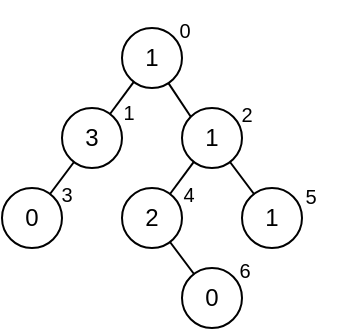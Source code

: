 <mxfile version="25.0.1" pages="2">
  <diagram name="Page-1" id="T8_Pfgg00Lvm1iwahL-D">
    <mxGraphModel dx="775" dy="411" grid="1" gridSize="10" guides="1" tooltips="1" connect="1" arrows="1" fold="1" page="1" pageScale="1" pageWidth="850" pageHeight="1100" background="none" math="0" shadow="0">
      <root>
        <mxCell id="0" />
        <mxCell id="1" parent="0" />
        <mxCell id="tSI1OExWCYNJTG6CYfal-12" style="rounded=0;orthogonalLoop=1;jettySize=auto;html=1;endArrow=none;endFill=0;" edge="1" parent="1" source="qssM28EAout3t3XQj-o4-28" target="tSI1OExWCYNJTG6CYfal-1">
          <mxGeometry relative="1" as="geometry" />
        </mxCell>
        <mxCell id="tSI1OExWCYNJTG6CYfal-13" style="rounded=0;orthogonalLoop=1;jettySize=auto;html=1;entryX=0;entryY=0;entryDx=0;entryDy=0;endArrow=none;endFill=0;" edge="1" parent="1" source="qssM28EAout3t3XQj-o4-28" target="tSI1OExWCYNJTG6CYfal-2">
          <mxGeometry relative="1" as="geometry" />
        </mxCell>
        <mxCell id="qssM28EAout3t3XQj-o4-28" value="1" style="ellipse;whiteSpace=wrap;html=1;aspect=fixed;labelBackgroundColor=none;rounded=0;" parent="1" vertex="1">
          <mxGeometry x="330" y="240" width="30" height="30" as="geometry" />
        </mxCell>
        <mxCell id="tSI1OExWCYNJTG6CYfal-14" style="rounded=0;orthogonalLoop=1;jettySize=auto;html=1;endArrow=none;endFill=0;" edge="1" parent="1" source="tSI1OExWCYNJTG6CYfal-1" target="tSI1OExWCYNJTG6CYfal-3">
          <mxGeometry relative="1" as="geometry" />
        </mxCell>
        <mxCell id="tSI1OExWCYNJTG6CYfal-1" value="3" style="ellipse;whiteSpace=wrap;html=1;aspect=fixed;labelBackgroundColor=none;rounded=0;" vertex="1" parent="1">
          <mxGeometry x="300" y="280" width="30" height="30" as="geometry" />
        </mxCell>
        <mxCell id="tSI1OExWCYNJTG6CYfal-16" style="rounded=0;orthogonalLoop=1;jettySize=auto;html=1;endArrow=none;endFill=0;" edge="1" parent="1" source="tSI1OExWCYNJTG6CYfal-2" target="tSI1OExWCYNJTG6CYfal-5">
          <mxGeometry relative="1" as="geometry" />
        </mxCell>
        <mxCell id="tSI1OExWCYNJTG6CYfal-17" style="rounded=0;orthogonalLoop=1;jettySize=auto;html=1;endArrow=none;endFill=0;" edge="1" parent="1" source="tSI1OExWCYNJTG6CYfal-2" target="tSI1OExWCYNJTG6CYfal-4">
          <mxGeometry relative="1" as="geometry" />
        </mxCell>
        <mxCell id="tSI1OExWCYNJTG6CYfal-2" value="1" style="ellipse;whiteSpace=wrap;html=1;aspect=fixed;labelBackgroundColor=none;rounded=0;" vertex="1" parent="1">
          <mxGeometry x="360" y="280" width="30" height="30" as="geometry" />
        </mxCell>
        <mxCell id="tSI1OExWCYNJTG6CYfal-3" value="0" style="ellipse;whiteSpace=wrap;html=1;aspect=fixed;labelBackgroundColor=none;rounded=0;" vertex="1" parent="1">
          <mxGeometry x="270" y="320" width="30" height="30" as="geometry" />
        </mxCell>
        <mxCell id="tSI1OExWCYNJTG6CYfal-18" style="rounded=0;orthogonalLoop=1;jettySize=auto;html=1;endArrow=none;endFill=0;" edge="1" parent="1" source="tSI1OExWCYNJTG6CYfal-4" target="tSI1OExWCYNJTG6CYfal-7">
          <mxGeometry relative="1" as="geometry" />
        </mxCell>
        <mxCell id="tSI1OExWCYNJTG6CYfal-4" value="2" style="ellipse;whiteSpace=wrap;html=1;aspect=fixed;labelBackgroundColor=none;rounded=0;" vertex="1" parent="1">
          <mxGeometry x="330" y="320" width="30" height="30" as="geometry" />
        </mxCell>
        <mxCell id="tSI1OExWCYNJTG6CYfal-5" value="1" style="ellipse;whiteSpace=wrap;html=1;aspect=fixed;labelBackgroundColor=none;rounded=0;" vertex="1" parent="1">
          <mxGeometry x="390" y="320" width="30" height="30" as="geometry" />
        </mxCell>
        <mxCell id="tSI1OExWCYNJTG6CYfal-7" value="0" style="ellipse;whiteSpace=wrap;html=1;aspect=fixed;labelBackgroundColor=none;rounded=0;" vertex="1" parent="1">
          <mxGeometry x="360" y="360" width="30" height="30" as="geometry" />
        </mxCell>
        <mxCell id="tSI1OExWCYNJTG6CYfal-36" value="0" style="text;html=1;align=center;verticalAlign=middle;resizable=0;points=[];autosize=1;strokeColor=none;fillColor=none;fontSize=10;" vertex="1" parent="1">
          <mxGeometry x="346" y="226" width="30" height="30" as="geometry" />
        </mxCell>
        <mxCell id="tSI1OExWCYNJTG6CYfal-37" value="1" style="text;html=1;align=center;verticalAlign=middle;resizable=0;points=[];autosize=1;strokeColor=none;fillColor=none;fontSize=10;" vertex="1" parent="1">
          <mxGeometry x="318" y="267" width="30" height="30" as="geometry" />
        </mxCell>
        <mxCell id="tSI1OExWCYNJTG6CYfal-39" value="2" style="text;html=1;align=center;verticalAlign=middle;resizable=0;points=[];autosize=1;strokeColor=none;fillColor=none;fontSize=10;" vertex="1" parent="1">
          <mxGeometry x="377" y="268" width="30" height="30" as="geometry" />
        </mxCell>
        <mxCell id="tSI1OExWCYNJTG6CYfal-40" value="3" style="text;html=1;align=center;verticalAlign=middle;resizable=0;points=[];autosize=1;strokeColor=none;fillColor=none;fontSize=10;" vertex="1" parent="1">
          <mxGeometry x="287" y="308" width="30" height="30" as="geometry" />
        </mxCell>
        <mxCell id="tSI1OExWCYNJTG6CYfal-41" value="4" style="text;html=1;align=center;verticalAlign=middle;resizable=0;points=[];autosize=1;strokeColor=none;fillColor=none;fontSize=10;" vertex="1" parent="1">
          <mxGeometry x="348" y="308" width="30" height="30" as="geometry" />
        </mxCell>
        <mxCell id="tSI1OExWCYNJTG6CYfal-42" value="5" style="text;html=1;align=center;verticalAlign=middle;resizable=0;points=[];autosize=1;strokeColor=none;fillColor=none;fontSize=10;" vertex="1" parent="1">
          <mxGeometry x="409" y="309" width="30" height="30" as="geometry" />
        </mxCell>
        <mxCell id="tSI1OExWCYNJTG6CYfal-43" value="6" style="text;html=1;align=center;verticalAlign=middle;resizable=0;points=[];autosize=1;strokeColor=none;fillColor=none;fontSize=10;rounded=0;shadow=0;" vertex="1" parent="1">
          <mxGeometry x="376" y="346" width="30" height="30" as="geometry" />
        </mxCell>
      </root>
    </mxGraphModel>
  </diagram>
  <diagram id="nbVSw8PWc0BE0vwL3od8" name="Page-2">
    <mxGraphModel dx="1434" dy="761" grid="1" gridSize="10" guides="1" tooltips="1" connect="1" arrows="1" fold="1" page="1" pageScale="1" pageWidth="850" pageHeight="1100" math="0" shadow="0">
      <root>
        <mxCell id="0" />
        <mxCell id="1" parent="0" />
        <mxCell id="38KEakOC2xByXQMo1wlP-1" style="edgeStyle=orthogonalEdgeStyle;rounded=0;orthogonalLoop=1;jettySize=auto;html=1;exitX=0.5;exitY=1;exitDx=0;exitDy=0;entryX=0.5;entryY=0;entryDx=0;entryDy=0;endArrow=none;endFill=0;labelBackgroundColor=none;fontColor=default;" edge="1" parent="1" source="38KEakOC2xByXQMo1wlP-3" target="38KEakOC2xByXQMo1wlP-8">
          <mxGeometry relative="1" as="geometry" />
        </mxCell>
        <mxCell id="38KEakOC2xByXQMo1wlP-2" style="edgeStyle=orthogonalEdgeStyle;rounded=0;orthogonalLoop=1;jettySize=auto;html=1;exitX=1;exitY=0.5;exitDx=0;exitDy=0;entryX=0;entryY=0.5;entryDx=0;entryDy=0;endArrow=none;endFill=0;labelBackgroundColor=none;fontColor=default;" edge="1" parent="1" source="38KEakOC2xByXQMo1wlP-3" target="38KEakOC2xByXQMo1wlP-6">
          <mxGeometry relative="1" as="geometry" />
        </mxCell>
        <mxCell id="38KEakOC2xByXQMo1wlP-3" value="" style="ellipse;whiteSpace=wrap;html=1;aspect=fixed;labelBackgroundColor=none;rounded=0;" vertex="1" parent="1">
          <mxGeometry x="90" y="200" width="30" height="30" as="geometry" />
        </mxCell>
        <mxCell id="38KEakOC2xByXQMo1wlP-4" style="edgeStyle=orthogonalEdgeStyle;rounded=0;orthogonalLoop=1;jettySize=auto;html=1;exitX=0.5;exitY=1;exitDx=0;exitDy=0;entryX=0.5;entryY=0;entryDx=0;entryDy=0;endArrow=none;endFill=0;labelBackgroundColor=none;fontColor=default;startArrow=none;startFill=0;" edge="1" parent="1" source="38KEakOC2xByXQMo1wlP-6" target="38KEakOC2xByXQMo1wlP-10">
          <mxGeometry relative="1" as="geometry" />
        </mxCell>
        <mxCell id="38KEakOC2xByXQMo1wlP-5" style="edgeStyle=orthogonalEdgeStyle;rounded=0;orthogonalLoop=1;jettySize=auto;html=1;exitX=1;exitY=0.5;exitDx=0;exitDy=0;entryX=0;entryY=0.5;entryDx=0;entryDy=0;labelBackgroundColor=none;fontColor=default;endArrow=none;endFill=0;" edge="1" parent="1" source="38KEakOC2xByXQMo1wlP-6" target="38KEakOC2xByXQMo1wlP-13">
          <mxGeometry relative="1" as="geometry" />
        </mxCell>
        <mxCell id="38KEakOC2xByXQMo1wlP-6" value="" style="ellipse;whiteSpace=wrap;html=1;aspect=fixed;labelBackgroundColor=none;rounded=0;" vertex="1" parent="1">
          <mxGeometry x="130" y="200" width="30" height="30" as="geometry" />
        </mxCell>
        <mxCell id="38KEakOC2xByXQMo1wlP-7" style="edgeStyle=orthogonalEdgeStyle;rounded=0;orthogonalLoop=1;jettySize=auto;html=1;exitX=1;exitY=0.5;exitDx=0;exitDy=0;entryX=0;entryY=0.5;entryDx=0;entryDy=0;endArrow=none;endFill=0;labelBackgroundColor=none;fontColor=default;" edge="1" parent="1" source="38KEakOC2xByXQMo1wlP-8" target="38KEakOC2xByXQMo1wlP-10">
          <mxGeometry relative="1" as="geometry" />
        </mxCell>
        <mxCell id="38KEakOC2xByXQMo1wlP-8" value="" style="ellipse;whiteSpace=wrap;html=1;aspect=fixed;labelBackgroundColor=none;rounded=0;" vertex="1" parent="1">
          <mxGeometry x="90" y="240" width="30" height="30" as="geometry" />
        </mxCell>
        <mxCell id="38KEakOC2xByXQMo1wlP-9" style="edgeStyle=orthogonalEdgeStyle;rounded=0;orthogonalLoop=1;jettySize=auto;html=1;exitX=1;exitY=0.5;exitDx=0;exitDy=0;entryX=0;entryY=0.5;entryDx=0;entryDy=0;labelBackgroundColor=none;fontColor=default;endArrow=none;endFill=0;" edge="1" parent="1" source="38KEakOC2xByXQMo1wlP-10" target="38KEakOC2xByXQMo1wlP-19">
          <mxGeometry relative="1" as="geometry" />
        </mxCell>
        <mxCell id="38KEakOC2xByXQMo1wlP-10" value="" style="ellipse;whiteSpace=wrap;html=1;aspect=fixed;labelBackgroundColor=none;rounded=0;" vertex="1" parent="1">
          <mxGeometry x="130" y="240" width="30" height="30" as="geometry" />
        </mxCell>
        <mxCell id="38KEakOC2xByXQMo1wlP-11" style="edgeStyle=orthogonalEdgeStyle;rounded=0;orthogonalLoop=1;jettySize=auto;html=1;exitX=1;exitY=0.5;exitDx=0;exitDy=0;entryX=0;entryY=0.5;entryDx=0;entryDy=0;labelBackgroundColor=none;fontColor=default;endArrow=none;endFill=0;" edge="1" parent="1" source="38KEakOC2xByXQMo1wlP-13" target="38KEakOC2xByXQMo1wlP-16">
          <mxGeometry relative="1" as="geometry" />
        </mxCell>
        <mxCell id="38KEakOC2xByXQMo1wlP-12" style="edgeStyle=orthogonalEdgeStyle;rounded=0;orthogonalLoop=1;jettySize=auto;html=1;exitX=0.5;exitY=1;exitDx=0;exitDy=0;entryX=0.5;entryY=0;entryDx=0;entryDy=0;labelBackgroundColor=none;fontColor=default;startArrow=none;startFill=0;endArrow=none;endFill=0;" edge="1" parent="1" source="38KEakOC2xByXQMo1wlP-13" target="38KEakOC2xByXQMo1wlP-19">
          <mxGeometry relative="1" as="geometry" />
        </mxCell>
        <mxCell id="38KEakOC2xByXQMo1wlP-13" value="" style="ellipse;whiteSpace=wrap;html=1;aspect=fixed;labelBackgroundColor=none;rounded=0;" vertex="1" parent="1">
          <mxGeometry x="170" y="200" width="30" height="30" as="geometry" />
        </mxCell>
        <mxCell id="38KEakOC2xByXQMo1wlP-14" style="edgeStyle=orthogonalEdgeStyle;rounded=0;orthogonalLoop=1;jettySize=auto;html=1;exitX=1;exitY=0.5;exitDx=0;exitDy=0;entryX=0;entryY=0.5;entryDx=0;entryDy=0;labelBackgroundColor=none;fontColor=default;endArrow=none;endFill=0;" edge="1" parent="1" source="38KEakOC2xByXQMo1wlP-16" target="38KEakOC2xByXQMo1wlP-49">
          <mxGeometry relative="1" as="geometry" />
        </mxCell>
        <mxCell id="38KEakOC2xByXQMo1wlP-15" style="edgeStyle=orthogonalEdgeStyle;rounded=0;orthogonalLoop=1;jettySize=auto;html=1;exitX=0.5;exitY=1;exitDx=0;exitDy=0;entryX=0.5;entryY=0;entryDx=0;entryDy=0;labelBackgroundColor=none;fontColor=default;startArrow=none;startFill=0;endArrow=none;endFill=0;" edge="1" parent="1" source="38KEakOC2xByXQMo1wlP-16" target="38KEakOC2xByXQMo1wlP-21">
          <mxGeometry relative="1" as="geometry" />
        </mxCell>
        <mxCell id="38KEakOC2xByXQMo1wlP-16" value="" style="ellipse;whiteSpace=wrap;html=1;aspect=fixed;labelBackgroundColor=none;rounded=0;" vertex="1" parent="1">
          <mxGeometry x="210" y="200" width="30" height="30" as="geometry" />
        </mxCell>
        <mxCell id="38KEakOC2xByXQMo1wlP-17" style="edgeStyle=orthogonalEdgeStyle;rounded=0;orthogonalLoop=1;jettySize=auto;html=1;exitX=1;exitY=0.5;exitDx=0;exitDy=0;entryX=0;entryY=0.5;entryDx=0;entryDy=0;labelBackgroundColor=none;fontColor=default;endArrow=none;endFill=0;" edge="1" parent="1" source="38KEakOC2xByXQMo1wlP-19" target="38KEakOC2xByXQMo1wlP-21">
          <mxGeometry relative="1" as="geometry" />
        </mxCell>
        <mxCell id="38KEakOC2xByXQMo1wlP-18" style="edgeStyle=orthogonalEdgeStyle;rounded=0;orthogonalLoop=1;jettySize=auto;html=1;exitX=0.5;exitY=1;exitDx=0;exitDy=0;entryX=0.5;entryY=0;entryDx=0;entryDy=0;labelBackgroundColor=none;fontColor=default;startArrow=none;startFill=0;endArrow=none;endFill=0;" edge="1" parent="1" source="38KEakOC2xByXQMo1wlP-19" target="38KEakOC2xByXQMo1wlP-35">
          <mxGeometry relative="1" as="geometry" />
        </mxCell>
        <mxCell id="38KEakOC2xByXQMo1wlP-19" value="" style="ellipse;whiteSpace=wrap;html=1;aspect=fixed;labelBackgroundColor=none;rounded=0;" vertex="1" parent="1">
          <mxGeometry x="170" y="240" width="30" height="30" as="geometry" />
        </mxCell>
        <mxCell id="38KEakOC2xByXQMo1wlP-20" style="edgeStyle=orthogonalEdgeStyle;rounded=0;orthogonalLoop=1;jettySize=auto;html=1;exitX=1;exitY=0.5;exitDx=0;exitDy=0;entryX=0;entryY=0.5;entryDx=0;entryDy=0;labelBackgroundColor=none;fontColor=default;endArrow=none;endFill=0;" edge="1" parent="1" source="38KEakOC2xByXQMo1wlP-21" target="38KEakOC2xByXQMo1wlP-55">
          <mxGeometry relative="1" as="geometry" />
        </mxCell>
        <mxCell id="38KEakOC2xByXQMo1wlP-21" value="" style="ellipse;whiteSpace=wrap;html=1;aspect=fixed;labelBackgroundColor=none;rounded=0;" vertex="1" parent="1">
          <mxGeometry x="210" y="240" width="30" height="30" as="geometry" />
        </mxCell>
        <mxCell id="38KEakOC2xByXQMo1wlP-22" style="edgeStyle=orthogonalEdgeStyle;rounded=0;orthogonalLoop=1;jettySize=auto;html=1;exitX=0.5;exitY=0;exitDx=0;exitDy=0;entryX=0.5;entryY=1;entryDx=0;entryDy=0;labelBackgroundColor=none;fontColor=default;startArrow=none;startFill=0;endArrow=none;endFill=0;" edge="1" parent="1" source="38KEakOC2xByXQMo1wlP-24" target="38KEakOC2xByXQMo1wlP-8">
          <mxGeometry relative="1" as="geometry" />
        </mxCell>
        <mxCell id="38KEakOC2xByXQMo1wlP-23" style="edgeStyle=orthogonalEdgeStyle;rounded=0;orthogonalLoop=1;jettySize=auto;html=1;exitX=1;exitY=0.5;exitDx=0;exitDy=0;entryX=0;entryY=0.5;entryDx=0;entryDy=0;labelBackgroundColor=none;fontColor=default;startArrow=none;startFill=0;endArrow=none;endFill=0;" edge="1" parent="1" source="38KEakOC2xByXQMo1wlP-24" target="38KEakOC2xByXQMo1wlP-28">
          <mxGeometry relative="1" as="geometry" />
        </mxCell>
        <mxCell id="38KEakOC2xByXQMo1wlP-24" value="" style="ellipse;whiteSpace=wrap;html=1;aspect=fixed;labelBackgroundColor=none;rounded=0;" vertex="1" parent="1">
          <mxGeometry x="90" y="280" width="30" height="30" as="geometry" />
        </mxCell>
        <mxCell id="38KEakOC2xByXQMo1wlP-25" style="edgeStyle=orthogonalEdgeStyle;rounded=0;orthogonalLoop=1;jettySize=auto;html=1;exitX=0.5;exitY=1;exitDx=0;exitDy=0;entryX=0.5;entryY=0;entryDx=0;entryDy=0;labelBackgroundColor=none;fontColor=default;startArrow=none;startFill=0;endArrow=none;endFill=0;" edge="1" parent="1" source="38KEakOC2xByXQMo1wlP-28" target="38KEakOC2xByXQMo1wlP-33">
          <mxGeometry relative="1" as="geometry" />
        </mxCell>
        <mxCell id="38KEakOC2xByXQMo1wlP-26" style="edgeStyle=orthogonalEdgeStyle;rounded=0;orthogonalLoop=1;jettySize=auto;html=1;exitX=0.5;exitY=0;exitDx=0;exitDy=0;entryX=0.5;entryY=1;entryDx=0;entryDy=0;labelBackgroundColor=none;fontColor=default;startArrow=none;startFill=0;endArrow=none;endFill=0;" edge="1" parent="1" source="38KEakOC2xByXQMo1wlP-28" target="38KEakOC2xByXQMo1wlP-10">
          <mxGeometry relative="1" as="geometry" />
        </mxCell>
        <mxCell id="38KEakOC2xByXQMo1wlP-27" style="edgeStyle=orthogonalEdgeStyle;rounded=0;orthogonalLoop=1;jettySize=auto;html=1;exitX=1;exitY=0.5;exitDx=0;exitDy=0;entryX=0;entryY=0.5;entryDx=0;entryDy=0;labelBackgroundColor=none;fontColor=default;endArrow=none;endFill=0;" edge="1" parent="1" source="38KEakOC2xByXQMo1wlP-28" target="38KEakOC2xByXQMo1wlP-35">
          <mxGeometry relative="1" as="geometry" />
        </mxCell>
        <mxCell id="38KEakOC2xByXQMo1wlP-28" value="" style="ellipse;whiteSpace=wrap;html=1;aspect=fixed;labelBackgroundColor=none;rounded=0;" vertex="1" parent="1">
          <mxGeometry x="130" y="280" width="30" height="30" as="geometry" />
        </mxCell>
        <mxCell id="38KEakOC2xByXQMo1wlP-29" style="edgeStyle=orthogonalEdgeStyle;rounded=0;orthogonalLoop=1;jettySize=auto;html=1;exitX=0.5;exitY=0;exitDx=0;exitDy=0;entryX=0.5;entryY=1;entryDx=0;entryDy=0;labelBackgroundColor=none;fontColor=default;startArrow=none;startFill=0;endArrow=none;endFill=0;" edge="1" parent="1" source="38KEakOC2xByXQMo1wlP-31" target="38KEakOC2xByXQMo1wlP-24">
          <mxGeometry relative="1" as="geometry" />
        </mxCell>
        <mxCell id="38KEakOC2xByXQMo1wlP-30" style="edgeStyle=orthogonalEdgeStyle;rounded=0;orthogonalLoop=1;jettySize=auto;html=1;exitX=0.5;exitY=1;exitDx=0;exitDy=0;entryX=0.5;entryY=0;entryDx=0;entryDy=0;labelBackgroundColor=none;fontColor=default;startArrow=none;startFill=0;endArrow=none;endFill=0;" edge="1" parent="1" source="38KEakOC2xByXQMo1wlP-31" target="38KEakOC2xByXQMo1wlP-89">
          <mxGeometry relative="1" as="geometry" />
        </mxCell>
        <mxCell id="38KEakOC2xByXQMo1wlP-31" value="" style="ellipse;whiteSpace=wrap;html=1;aspect=fixed;labelBackgroundColor=none;rounded=0;" vertex="1" parent="1">
          <mxGeometry x="90" y="320" width="30" height="30" as="geometry" />
        </mxCell>
        <mxCell id="38KEakOC2xByXQMo1wlP-32" style="edgeStyle=orthogonalEdgeStyle;rounded=0;orthogonalLoop=1;jettySize=auto;html=1;exitX=0;exitY=0.5;exitDx=0;exitDy=0;entryX=1;entryY=0.5;entryDx=0;entryDy=0;labelBackgroundColor=none;fontColor=default;startArrow=none;startFill=0;endArrow=none;endFill=0;" edge="1" parent="1" source="38KEakOC2xByXQMo1wlP-33" target="38KEakOC2xByXQMo1wlP-31">
          <mxGeometry relative="1" as="geometry" />
        </mxCell>
        <mxCell id="38KEakOC2xByXQMo1wlP-33" value="" style="ellipse;whiteSpace=wrap;html=1;aspect=fixed;labelBackgroundColor=none;rounded=0;" vertex="1" parent="1">
          <mxGeometry x="130" y="320" width="30" height="30" as="geometry" />
        </mxCell>
        <mxCell id="38KEakOC2xByXQMo1wlP-34" style="edgeStyle=orthogonalEdgeStyle;rounded=0;orthogonalLoop=1;jettySize=auto;html=1;exitX=1;exitY=0.5;exitDx=0;exitDy=0;entryX=0;entryY=0.5;entryDx=0;entryDy=0;labelBackgroundColor=none;fontColor=default;endArrow=none;endFill=0;" edge="1" parent="1" source="38KEakOC2xByXQMo1wlP-35" target="38KEakOC2xByXQMo1wlP-38">
          <mxGeometry relative="1" as="geometry" />
        </mxCell>
        <mxCell id="38KEakOC2xByXQMo1wlP-35" value="F" style="ellipse;whiteSpace=wrap;html=1;aspect=fixed;labelBackgroundColor=none;rounded=0;" vertex="1" parent="1">
          <mxGeometry x="170" y="280" width="30" height="30" as="geometry" />
        </mxCell>
        <mxCell id="38KEakOC2xByXQMo1wlP-36" style="edgeStyle=orthogonalEdgeStyle;rounded=0;orthogonalLoop=1;jettySize=auto;html=1;exitX=0.5;exitY=0;exitDx=0;exitDy=0;entryX=0.5;entryY=1;entryDx=0;entryDy=0;labelBackgroundColor=none;fontColor=default;startArrow=none;startFill=0;endArrow=none;endFill=0;" edge="1" parent="1" source="38KEakOC2xByXQMo1wlP-38" target="38KEakOC2xByXQMo1wlP-21">
          <mxGeometry relative="1" as="geometry" />
        </mxCell>
        <mxCell id="38KEakOC2xByXQMo1wlP-37" style="edgeStyle=orthogonalEdgeStyle;rounded=0;orthogonalLoop=1;jettySize=auto;html=1;exitX=1;exitY=0.5;exitDx=0;exitDy=0;entryX=0;entryY=0.5;entryDx=0;entryDy=0;labelBackgroundColor=none;fontColor=default;endArrow=none;endFill=0;" edge="1" parent="1" source="38KEakOC2xByXQMo1wlP-38" target="38KEakOC2xByXQMo1wlP-68">
          <mxGeometry relative="1" as="geometry" />
        </mxCell>
        <mxCell id="38KEakOC2xByXQMo1wlP-38" value="F" style="ellipse;whiteSpace=wrap;html=1;aspect=fixed;labelBackgroundColor=none;rounded=0;" vertex="1" parent="1">
          <mxGeometry x="210" y="280" width="30" height="30" as="geometry" />
        </mxCell>
        <mxCell id="38KEakOC2xByXQMo1wlP-39" style="edgeStyle=orthogonalEdgeStyle;rounded=0;orthogonalLoop=1;jettySize=auto;html=1;exitX=0.5;exitY=0;exitDx=0;exitDy=0;entryX=0.5;entryY=1;entryDx=0;entryDy=0;labelBackgroundColor=none;fontColor=default;startArrow=none;startFill=0;endArrow=none;endFill=0;" edge="1" parent="1" source="38KEakOC2xByXQMo1wlP-41" target="38KEakOC2xByXQMo1wlP-35">
          <mxGeometry relative="1" as="geometry" />
        </mxCell>
        <mxCell id="38KEakOC2xByXQMo1wlP-40" style="edgeStyle=orthogonalEdgeStyle;rounded=0;orthogonalLoop=1;jettySize=auto;html=1;exitX=0;exitY=0.5;exitDx=0;exitDy=0;entryX=1;entryY=0.5;entryDx=0;entryDy=0;labelBackgroundColor=none;fontColor=default;endArrow=none;endFill=0;" edge="1" parent="1" source="38KEakOC2xByXQMo1wlP-41" target="38KEakOC2xByXQMo1wlP-33">
          <mxGeometry relative="1" as="geometry" />
        </mxCell>
        <mxCell id="38KEakOC2xByXQMo1wlP-41" value="" style="ellipse;whiteSpace=wrap;html=1;aspect=fixed;labelBackgroundColor=none;rounded=0;" vertex="1" parent="1">
          <mxGeometry x="170" y="320" width="30" height="30" as="geometry" />
        </mxCell>
        <mxCell id="38KEakOC2xByXQMo1wlP-42" style="edgeStyle=orthogonalEdgeStyle;rounded=0;orthogonalLoop=1;jettySize=auto;html=1;exitX=0.5;exitY=0;exitDx=0;exitDy=0;entryX=0.5;entryY=1;entryDx=0;entryDy=0;labelBackgroundColor=none;fontColor=default;startArrow=none;startFill=0;endArrow=none;endFill=0;" edge="1" parent="1" source="38KEakOC2xByXQMo1wlP-46" target="38KEakOC2xByXQMo1wlP-38">
          <mxGeometry relative="1" as="geometry" />
        </mxCell>
        <mxCell id="38KEakOC2xByXQMo1wlP-43" style="edgeStyle=orthogonalEdgeStyle;rounded=0;orthogonalLoop=1;jettySize=auto;html=1;exitX=1;exitY=0.5;exitDx=0;exitDy=0;entryX=0;entryY=0.5;entryDx=0;entryDy=0;labelBackgroundColor=none;fontColor=default;endArrow=none;endFill=0;" edge="1" parent="1" source="38KEakOC2xByXQMo1wlP-46" target="38KEakOC2xByXQMo1wlP-73">
          <mxGeometry relative="1" as="geometry" />
        </mxCell>
        <mxCell id="38KEakOC2xByXQMo1wlP-44" style="edgeStyle=orthogonalEdgeStyle;rounded=0;orthogonalLoop=1;jettySize=auto;html=1;exitX=0;exitY=0.5;exitDx=0;exitDy=0;entryX=1;entryY=0.5;entryDx=0;entryDy=0;labelBackgroundColor=none;fontColor=default;endArrow=none;endFill=0;" edge="1" parent="1" source="38KEakOC2xByXQMo1wlP-46" target="38KEakOC2xByXQMo1wlP-41">
          <mxGeometry relative="1" as="geometry" />
        </mxCell>
        <mxCell id="38KEakOC2xByXQMo1wlP-45" style="edgeStyle=orthogonalEdgeStyle;rounded=0;orthogonalLoop=1;jettySize=auto;html=1;exitX=0.5;exitY=1;exitDx=0;exitDy=0;entryX=0.5;entryY=0;entryDx=0;entryDy=0;labelBackgroundColor=none;fontColor=default;startArrow=none;startFill=0;endArrow=none;endFill=0;" edge="1" parent="1" source="38KEakOC2xByXQMo1wlP-46" target="38KEakOC2xByXQMo1wlP-107">
          <mxGeometry relative="1" as="geometry" />
        </mxCell>
        <mxCell id="38KEakOC2xByXQMo1wlP-46" value="" style="ellipse;whiteSpace=wrap;html=1;aspect=fixed;labelBackgroundColor=none;rounded=0;" vertex="1" parent="1">
          <mxGeometry x="210" y="320" width="30" height="30" as="geometry" />
        </mxCell>
        <mxCell id="38KEakOC2xByXQMo1wlP-47" style="edgeStyle=orthogonalEdgeStyle;rounded=0;orthogonalLoop=1;jettySize=auto;html=1;exitX=1;exitY=0.5;exitDx=0;exitDy=0;entryX=0;entryY=0.5;entryDx=0;entryDy=0;labelBackgroundColor=none;fontColor=default;endArrow=none;endFill=0;" edge="1" parent="1" source="38KEakOC2xByXQMo1wlP-49" target="38KEakOC2xByXQMo1wlP-52">
          <mxGeometry relative="1" as="geometry" />
        </mxCell>
        <mxCell id="38KEakOC2xByXQMo1wlP-48" style="edgeStyle=orthogonalEdgeStyle;rounded=0;orthogonalLoop=1;jettySize=auto;html=1;exitX=0.5;exitY=1;exitDx=0;exitDy=0;entryX=0.5;entryY=0;entryDx=0;entryDy=0;labelBackgroundColor=none;fontColor=default;startArrow=none;startFill=0;endArrow=none;endFill=0;" edge="1" parent="1" source="38KEakOC2xByXQMo1wlP-49" target="38KEakOC2xByXQMo1wlP-55">
          <mxGeometry relative="1" as="geometry" />
        </mxCell>
        <mxCell id="38KEakOC2xByXQMo1wlP-49" value="" style="ellipse;whiteSpace=wrap;html=1;aspect=fixed;labelBackgroundColor=none;rounded=0;" vertex="1" parent="1">
          <mxGeometry x="250" y="200" width="30" height="30" as="geometry" />
        </mxCell>
        <mxCell id="38KEakOC2xByXQMo1wlP-50" style="edgeStyle=orthogonalEdgeStyle;rounded=0;orthogonalLoop=1;jettySize=auto;html=1;exitX=1;exitY=0.5;exitDx=0;exitDy=0;entryX=0;entryY=0.5;entryDx=0;entryDy=0;labelBackgroundColor=none;fontColor=default;endArrow=none;endFill=0;" edge="1" parent="1" source="38KEakOC2xByXQMo1wlP-52" target="38KEakOC2xByXQMo1wlP-60">
          <mxGeometry relative="1" as="geometry" />
        </mxCell>
        <mxCell id="38KEakOC2xByXQMo1wlP-51" style="edgeStyle=orthogonalEdgeStyle;rounded=0;orthogonalLoop=1;jettySize=auto;html=1;exitX=0.5;exitY=1;exitDx=0;exitDy=0;entryX=0.5;entryY=0;entryDx=0;entryDy=0;labelBackgroundColor=none;fontColor=default;startArrow=none;startFill=0;endArrow=none;endFill=0;" edge="1" parent="1" source="38KEakOC2xByXQMo1wlP-52" target="38KEakOC2xByXQMo1wlP-57">
          <mxGeometry relative="1" as="geometry" />
        </mxCell>
        <mxCell id="38KEakOC2xByXQMo1wlP-52" value="" style="ellipse;whiteSpace=wrap;html=1;aspect=fixed;labelBackgroundColor=none;rounded=0;" vertex="1" parent="1">
          <mxGeometry x="290" y="200" width="30" height="30" as="geometry" />
        </mxCell>
        <mxCell id="38KEakOC2xByXQMo1wlP-53" style="edgeStyle=orthogonalEdgeStyle;rounded=0;orthogonalLoop=1;jettySize=auto;html=1;exitX=1;exitY=0.5;exitDx=0;exitDy=0;entryX=0;entryY=0.5;entryDx=0;entryDy=0;labelBackgroundColor=none;fontColor=default;endArrow=none;endFill=0;" edge="1" parent="1" source="38KEakOC2xByXQMo1wlP-55" target="38KEakOC2xByXQMo1wlP-57">
          <mxGeometry relative="1" as="geometry" />
        </mxCell>
        <mxCell id="38KEakOC2xByXQMo1wlP-54" style="edgeStyle=orthogonalEdgeStyle;rounded=0;orthogonalLoop=1;jettySize=auto;html=1;exitX=0.5;exitY=1;exitDx=0;exitDy=0;entryX=0.5;entryY=0;entryDx=0;entryDy=0;labelBackgroundColor=none;fontColor=default;startArrow=none;startFill=0;endArrow=none;endFill=0;" edge="1" parent="1" source="38KEakOC2xByXQMo1wlP-55" target="38KEakOC2xByXQMo1wlP-68">
          <mxGeometry relative="1" as="geometry" />
        </mxCell>
        <mxCell id="38KEakOC2xByXQMo1wlP-55" value="" style="ellipse;whiteSpace=wrap;html=1;aspect=fixed;labelBackgroundColor=none;rounded=0;" vertex="1" parent="1">
          <mxGeometry x="250" y="240" width="30" height="30" as="geometry" />
        </mxCell>
        <mxCell id="38KEakOC2xByXQMo1wlP-56" style="edgeStyle=orthogonalEdgeStyle;rounded=0;orthogonalLoop=1;jettySize=auto;html=1;exitX=1;exitY=0.5;exitDx=0;exitDy=0;entryX=0;entryY=0.5;entryDx=0;entryDy=0;labelBackgroundColor=none;fontColor=default;endArrow=none;endFill=0;" edge="1" parent="1" source="38KEakOC2xByXQMo1wlP-57" target="38KEakOC2xByXQMo1wlP-64">
          <mxGeometry relative="1" as="geometry" />
        </mxCell>
        <mxCell id="38KEakOC2xByXQMo1wlP-57" value="" style="ellipse;whiteSpace=wrap;html=1;aspect=fixed;labelBackgroundColor=none;rounded=0;" vertex="1" parent="1">
          <mxGeometry x="290" y="240" width="30" height="30" as="geometry" />
        </mxCell>
        <mxCell id="38KEakOC2xByXQMo1wlP-58" style="edgeStyle=orthogonalEdgeStyle;rounded=0;orthogonalLoop=1;jettySize=auto;html=1;exitX=1;exitY=0.5;exitDx=0;exitDy=0;entryX=0;entryY=0.5;entryDx=0;entryDy=0;labelBackgroundColor=none;fontColor=default;endArrow=none;endFill=0;" edge="1" parent="1" source="38KEakOC2xByXQMo1wlP-60" target="38KEakOC2xByXQMo1wlP-62">
          <mxGeometry relative="1" as="geometry" />
        </mxCell>
        <mxCell id="38KEakOC2xByXQMo1wlP-59" style="edgeStyle=orthogonalEdgeStyle;rounded=0;orthogonalLoop=1;jettySize=auto;html=1;exitX=0.5;exitY=1;exitDx=0;exitDy=0;entryX=0.5;entryY=0;entryDx=0;entryDy=0;labelBackgroundColor=none;fontColor=default;startArrow=none;startFill=0;endArrow=none;endFill=0;" edge="1" parent="1" source="38KEakOC2xByXQMo1wlP-60" target="38KEakOC2xByXQMo1wlP-64">
          <mxGeometry relative="1" as="geometry" />
        </mxCell>
        <mxCell id="38KEakOC2xByXQMo1wlP-60" value="" style="ellipse;whiteSpace=wrap;html=1;aspect=fixed;labelBackgroundColor=none;rounded=0;" vertex="1" parent="1">
          <mxGeometry x="330" y="200" width="30" height="30" as="geometry" />
        </mxCell>
        <mxCell id="38KEakOC2xByXQMo1wlP-61" style="edgeStyle=orthogonalEdgeStyle;rounded=0;orthogonalLoop=1;jettySize=auto;html=1;exitX=0.5;exitY=1;exitDx=0;exitDy=0;entryX=0.5;entryY=0;entryDx=0;entryDy=0;labelBackgroundColor=none;fontColor=default;startArrow=none;startFill=0;endArrow=none;endFill=0;" edge="1" parent="1" source="38KEakOC2xByXQMo1wlP-62" target="38KEakOC2xByXQMo1wlP-66">
          <mxGeometry relative="1" as="geometry" />
        </mxCell>
        <mxCell id="38KEakOC2xByXQMo1wlP-62" value="" style="ellipse;whiteSpace=wrap;html=1;aspect=fixed;labelBackgroundColor=none;rounded=0;" vertex="1" parent="1">
          <mxGeometry x="370" y="200" width="30" height="30" as="geometry" />
        </mxCell>
        <mxCell id="38KEakOC2xByXQMo1wlP-63" style="edgeStyle=orthogonalEdgeStyle;rounded=0;orthogonalLoop=1;jettySize=auto;html=1;exitX=1;exitY=0.5;exitDx=0;exitDy=0;entryX=0;entryY=0.5;entryDx=0;entryDy=0;labelBackgroundColor=none;fontColor=default;endArrow=none;endFill=0;" edge="1" parent="1" source="38KEakOC2xByXQMo1wlP-64" target="38KEakOC2xByXQMo1wlP-66">
          <mxGeometry relative="1" as="geometry" />
        </mxCell>
        <mxCell id="38KEakOC2xByXQMo1wlP-64" value="" style="ellipse;whiteSpace=wrap;html=1;aspect=fixed;labelBackgroundColor=none;rounded=0;" vertex="1" parent="1">
          <mxGeometry x="330" y="240" width="30" height="30" as="geometry" />
        </mxCell>
        <mxCell id="38KEakOC2xByXQMo1wlP-65" style="edgeStyle=orthogonalEdgeStyle;rounded=0;orthogonalLoop=1;jettySize=auto;html=1;exitX=0.5;exitY=1;exitDx=0;exitDy=0;entryX=0.5;entryY=0;entryDx=0;entryDy=0;labelBackgroundColor=none;fontColor=default;startArrow=none;startFill=0;endArrow=none;endFill=0;" edge="1" parent="1" source="38KEakOC2xByXQMo1wlP-66" target="38KEakOC2xByXQMo1wlP-82">
          <mxGeometry relative="1" as="geometry" />
        </mxCell>
        <mxCell id="38KEakOC2xByXQMo1wlP-66" value="" style="ellipse;whiteSpace=wrap;html=1;aspect=fixed;labelBackgroundColor=none;rounded=0;" vertex="1" parent="1">
          <mxGeometry x="370" y="240" width="30" height="30" as="geometry" />
        </mxCell>
        <mxCell id="38KEakOC2xByXQMo1wlP-67" style="edgeStyle=orthogonalEdgeStyle;rounded=0;orthogonalLoop=1;jettySize=auto;html=1;exitX=1;exitY=0.5;exitDx=0;exitDy=0;entryX=0;entryY=0.5;entryDx=0;entryDy=0;labelBackgroundColor=none;fontColor=default;endArrow=none;endFill=0;" edge="1" parent="1" source="38KEakOC2xByXQMo1wlP-68" target="38KEakOC2xByXQMo1wlP-71">
          <mxGeometry relative="1" as="geometry" />
        </mxCell>
        <mxCell id="38KEakOC2xByXQMo1wlP-68" value="" style="ellipse;whiteSpace=wrap;html=1;aspect=fixed;labelBackgroundColor=none;rounded=0;" vertex="1" parent="1">
          <mxGeometry x="250" y="280" width="30" height="30" as="geometry" />
        </mxCell>
        <mxCell id="38KEakOC2xByXQMo1wlP-69" style="edgeStyle=orthogonalEdgeStyle;rounded=0;orthogonalLoop=1;jettySize=auto;html=1;exitX=0.5;exitY=0;exitDx=0;exitDy=0;entryX=0.5;entryY=1;entryDx=0;entryDy=0;labelBackgroundColor=none;fontColor=default;startArrow=none;startFill=0;endArrow=none;endFill=0;" edge="1" parent="1" source="38KEakOC2xByXQMo1wlP-71" target="38KEakOC2xByXQMo1wlP-57">
          <mxGeometry relative="1" as="geometry" />
        </mxCell>
        <mxCell id="38KEakOC2xByXQMo1wlP-70" style="edgeStyle=orthogonalEdgeStyle;rounded=0;orthogonalLoop=1;jettySize=auto;html=1;exitX=1;exitY=0.5;exitDx=0;exitDy=0;entryX=0;entryY=0.5;entryDx=0;entryDy=0;labelBackgroundColor=none;fontColor=default;endArrow=none;endFill=0;" edge="1" parent="1" source="38KEakOC2xByXQMo1wlP-71" target="38KEakOC2xByXQMo1wlP-80">
          <mxGeometry relative="1" as="geometry" />
        </mxCell>
        <mxCell id="38KEakOC2xByXQMo1wlP-71" value="" style="ellipse;whiteSpace=wrap;html=1;aspect=fixed;labelBackgroundColor=none;rounded=0;" vertex="1" parent="1">
          <mxGeometry x="290" y="280" width="30" height="30" as="geometry" />
        </mxCell>
        <mxCell id="38KEakOC2xByXQMo1wlP-72" style="edgeStyle=orthogonalEdgeStyle;rounded=0;orthogonalLoop=1;jettySize=auto;html=1;exitX=0.5;exitY=0;exitDx=0;exitDy=0;entryX=0.5;entryY=1;entryDx=0;entryDy=0;labelBackgroundColor=none;fontColor=default;startArrow=none;startFill=0;endArrow=none;endFill=0;" edge="1" parent="1" source="38KEakOC2xByXQMo1wlP-73" target="38KEakOC2xByXQMo1wlP-68">
          <mxGeometry relative="1" as="geometry" />
        </mxCell>
        <mxCell id="38KEakOC2xByXQMo1wlP-73" value="" style="ellipse;whiteSpace=wrap;html=1;aspect=fixed;labelBackgroundColor=none;rounded=0;" vertex="1" parent="1">
          <mxGeometry x="250" y="320" width="30" height="30" as="geometry" />
        </mxCell>
        <mxCell id="38KEakOC2xByXQMo1wlP-74" style="edgeStyle=orthogonalEdgeStyle;rounded=0;orthogonalLoop=1;jettySize=auto;html=1;exitX=0.5;exitY=0;exitDx=0;exitDy=0;entryX=0.5;entryY=1;entryDx=0;entryDy=0;labelBackgroundColor=none;fontColor=default;startArrow=none;startFill=0;endArrow=none;endFill=0;" edge="1" parent="1" source="38KEakOC2xByXQMo1wlP-77" target="38KEakOC2xByXQMo1wlP-71">
          <mxGeometry relative="1" as="geometry" />
        </mxCell>
        <mxCell id="38KEakOC2xByXQMo1wlP-75" style="edgeStyle=orthogonalEdgeStyle;rounded=0;orthogonalLoop=1;jettySize=auto;html=1;exitX=0;exitY=0.5;exitDx=0;exitDy=0;entryX=1;entryY=0.5;entryDx=0;entryDy=0;labelBackgroundColor=none;fontColor=default;endArrow=none;endFill=0;" edge="1" parent="1" source="38KEakOC2xByXQMo1wlP-77" target="38KEakOC2xByXQMo1wlP-73">
          <mxGeometry relative="1" as="geometry" />
        </mxCell>
        <mxCell id="38KEakOC2xByXQMo1wlP-76" style="edgeStyle=orthogonalEdgeStyle;rounded=0;orthogonalLoop=1;jettySize=auto;html=1;exitX=0.5;exitY=1;exitDx=0;exitDy=0;entryX=0.5;entryY=0;entryDx=0;entryDy=0;labelBackgroundColor=none;fontColor=default;startArrow=none;startFill=0;endArrow=none;endFill=0;" edge="1" parent="1" source="38KEakOC2xByXQMo1wlP-77" target="38KEakOC2xByXQMo1wlP-113">
          <mxGeometry relative="1" as="geometry" />
        </mxCell>
        <mxCell id="38KEakOC2xByXQMo1wlP-77" value="" style="ellipse;whiteSpace=wrap;html=1;aspect=fixed;labelBackgroundColor=none;rounded=0;" vertex="1" parent="1">
          <mxGeometry x="290" y="320" width="30" height="30" as="geometry" />
        </mxCell>
        <mxCell id="38KEakOC2xByXQMo1wlP-78" style="edgeStyle=orthogonalEdgeStyle;rounded=0;orthogonalLoop=1;jettySize=auto;html=1;exitX=0.5;exitY=0;exitDx=0;exitDy=0;entryX=0.5;entryY=1;entryDx=0;entryDy=0;labelBackgroundColor=none;fontColor=default;startArrow=none;startFill=0;endArrow=none;endFill=0;" edge="1" parent="1" source="38KEakOC2xByXQMo1wlP-80" target="38KEakOC2xByXQMo1wlP-64">
          <mxGeometry relative="1" as="geometry" />
        </mxCell>
        <mxCell id="38KEakOC2xByXQMo1wlP-79" style="edgeStyle=orthogonalEdgeStyle;rounded=0;orthogonalLoop=1;jettySize=auto;html=1;exitX=1;exitY=0.5;exitDx=0;exitDy=0;entryX=0;entryY=0.5;entryDx=0;entryDy=0;labelBackgroundColor=none;fontColor=default;endArrow=none;endFill=0;" edge="1" parent="1" source="38KEakOC2xByXQMo1wlP-80" target="38KEakOC2xByXQMo1wlP-82">
          <mxGeometry relative="1" as="geometry" />
        </mxCell>
        <mxCell id="38KEakOC2xByXQMo1wlP-80" value="E" style="ellipse;whiteSpace=wrap;html=1;aspect=fixed;labelBackgroundColor=none;rounded=0;" vertex="1" parent="1">
          <mxGeometry x="330" y="280" width="30" height="30" as="geometry" />
        </mxCell>
        <mxCell id="38KEakOC2xByXQMo1wlP-81" style="edgeStyle=orthogonalEdgeStyle;rounded=0;orthogonalLoop=1;jettySize=auto;html=1;exitX=0.5;exitY=1;exitDx=0;exitDy=0;entryX=0.5;entryY=0;entryDx=0;entryDy=0;labelBackgroundColor=none;fontColor=default;startArrow=none;startFill=0;endArrow=none;endFill=0;" edge="1" parent="1" source="38KEakOC2xByXQMo1wlP-82" target="38KEakOC2xByXQMo1wlP-87">
          <mxGeometry relative="1" as="geometry" />
        </mxCell>
        <mxCell id="38KEakOC2xByXQMo1wlP-82" value="" style="ellipse;whiteSpace=wrap;html=1;aspect=fixed;labelBackgroundColor=none;rounded=0;" vertex="1" parent="1">
          <mxGeometry x="370" y="280" width="30" height="30" as="geometry" />
        </mxCell>
        <mxCell id="38KEakOC2xByXQMo1wlP-83" style="edgeStyle=orthogonalEdgeStyle;rounded=0;orthogonalLoop=1;jettySize=auto;html=1;exitX=0.5;exitY=0;exitDx=0;exitDy=0;entryX=0.5;entryY=1;entryDx=0;entryDy=0;labelBackgroundColor=none;fontColor=default;startArrow=none;startFill=0;endArrow=none;endFill=0;" edge="1" parent="1" source="38KEakOC2xByXQMo1wlP-85" target="38KEakOC2xByXQMo1wlP-80">
          <mxGeometry relative="1" as="geometry" />
        </mxCell>
        <mxCell id="38KEakOC2xByXQMo1wlP-84" style="edgeStyle=orthogonalEdgeStyle;rounded=0;orthogonalLoop=1;jettySize=auto;html=1;exitX=0;exitY=0.5;exitDx=0;exitDy=0;entryX=1;entryY=0.5;entryDx=0;entryDy=0;labelBackgroundColor=none;fontColor=default;endArrow=none;endFill=0;" edge="1" parent="1" source="38KEakOC2xByXQMo1wlP-85" target="38KEakOC2xByXQMo1wlP-77">
          <mxGeometry relative="1" as="geometry" />
        </mxCell>
        <mxCell id="38KEakOC2xByXQMo1wlP-85" value="" style="ellipse;whiteSpace=wrap;html=1;aspect=fixed;labelBackgroundColor=none;rounded=0;" vertex="1" parent="1">
          <mxGeometry x="330" y="320" width="30" height="30" as="geometry" />
        </mxCell>
        <mxCell id="38KEakOC2xByXQMo1wlP-86" style="edgeStyle=orthogonalEdgeStyle;rounded=0;orthogonalLoop=1;jettySize=auto;html=1;exitX=0;exitY=0.5;exitDx=0;exitDy=0;entryX=1;entryY=0.5;entryDx=0;entryDy=0;endArrow=none;endFill=0;" edge="1" parent="1" source="38KEakOC2xByXQMo1wlP-87" target="38KEakOC2xByXQMo1wlP-85">
          <mxGeometry relative="1" as="geometry" />
        </mxCell>
        <mxCell id="38KEakOC2xByXQMo1wlP-87" value="" style="ellipse;whiteSpace=wrap;html=1;aspect=fixed;labelBackgroundColor=none;rounded=0;" vertex="1" parent="1">
          <mxGeometry x="370" y="320" width="30" height="30" as="geometry" />
        </mxCell>
        <mxCell id="38KEakOC2xByXQMo1wlP-88" style="edgeStyle=orthogonalEdgeStyle;rounded=0;orthogonalLoop=1;jettySize=auto;html=1;exitX=1;exitY=0.5;exitDx=0;exitDy=0;entryX=0;entryY=0.5;entryDx=0;entryDy=0;labelBackgroundColor=none;fontColor=default;startArrow=none;startFill=0;endArrow=none;endFill=0;" edge="1" parent="1" source="38KEakOC2xByXQMo1wlP-89" target="38KEakOC2xByXQMo1wlP-93">
          <mxGeometry relative="1" as="geometry" />
        </mxCell>
        <mxCell id="38KEakOC2xByXQMo1wlP-89" value="" style="ellipse;whiteSpace=wrap;html=1;aspect=fixed;labelBackgroundColor=none;rounded=0;" vertex="1" parent="1">
          <mxGeometry x="90" y="360" width="30" height="30" as="geometry" />
        </mxCell>
        <mxCell id="38KEakOC2xByXQMo1wlP-90" style="edgeStyle=orthogonalEdgeStyle;rounded=0;orthogonalLoop=1;jettySize=auto;html=1;exitX=0.5;exitY=0;exitDx=0;exitDy=0;entryX=0.5;entryY=1;entryDx=0;entryDy=0;labelBackgroundColor=none;fontColor=default;startArrow=none;startFill=0;endArrow=none;endFill=0;" edge="1" parent="1" source="38KEakOC2xByXQMo1wlP-93" target="38KEakOC2xByXQMo1wlP-33">
          <mxGeometry relative="1" as="geometry" />
        </mxCell>
        <mxCell id="38KEakOC2xByXQMo1wlP-91" style="edgeStyle=orthogonalEdgeStyle;rounded=0;orthogonalLoop=1;jettySize=auto;html=1;exitX=1;exitY=0.5;exitDx=0;exitDy=0;entryX=0;entryY=0.5;entryDx=0;entryDy=0;labelBackgroundColor=none;fontColor=default;endArrow=none;endFill=0;" edge="1" parent="1" source="38KEakOC2xByXQMo1wlP-93" target="38KEakOC2xByXQMo1wlP-100">
          <mxGeometry relative="1" as="geometry" />
        </mxCell>
        <mxCell id="38KEakOC2xByXQMo1wlP-92" style="edgeStyle=orthogonalEdgeStyle;rounded=0;orthogonalLoop=1;jettySize=auto;html=1;exitX=0.5;exitY=1;exitDx=0;exitDy=0;entryX=0.5;entryY=0;entryDx=0;entryDy=0;startArrow=none;startFill=0;endArrow=none;endFill=0;" edge="1" parent="1" source="38KEakOC2xByXQMo1wlP-93" target="38KEakOC2xByXQMo1wlP-98">
          <mxGeometry relative="1" as="geometry" />
        </mxCell>
        <mxCell id="38KEakOC2xByXQMo1wlP-93" value="S" style="ellipse;whiteSpace=wrap;html=1;aspect=fixed;labelBackgroundColor=none;rounded=0;" vertex="1" parent="1">
          <mxGeometry x="130" y="360" width="30" height="30" as="geometry" />
        </mxCell>
        <mxCell id="38KEakOC2xByXQMo1wlP-94" style="edgeStyle=orthogonalEdgeStyle;rounded=0;orthogonalLoop=1;jettySize=auto;html=1;exitX=0.5;exitY=0;exitDx=0;exitDy=0;entryX=0.5;entryY=1;entryDx=0;entryDy=0;startArrow=none;startFill=0;endArrow=none;endFill=0;" edge="1" parent="1" source="38KEakOC2xByXQMo1wlP-96" target="38KEakOC2xByXQMo1wlP-89">
          <mxGeometry relative="1" as="geometry" />
        </mxCell>
        <mxCell id="38KEakOC2xByXQMo1wlP-95" style="edgeStyle=orthogonalEdgeStyle;rounded=0;orthogonalLoop=1;jettySize=auto;html=1;exitX=1;exitY=0.5;exitDx=0;exitDy=0;entryX=0;entryY=0.5;entryDx=0;entryDy=0;startArrow=none;startFill=0;endArrow=none;endFill=0;" edge="1" parent="1" source="38KEakOC2xByXQMo1wlP-96" target="38KEakOC2xByXQMo1wlP-98">
          <mxGeometry relative="1" as="geometry" />
        </mxCell>
        <mxCell id="38KEakOC2xByXQMo1wlP-96" value="" style="ellipse;whiteSpace=wrap;html=1;aspect=fixed;labelBackgroundColor=none;rounded=0;" vertex="1" parent="1">
          <mxGeometry x="90" y="400" width="30" height="30" as="geometry" />
        </mxCell>
        <mxCell id="38KEakOC2xByXQMo1wlP-97" style="edgeStyle=orthogonalEdgeStyle;rounded=0;orthogonalLoop=1;jettySize=auto;html=1;exitX=1;exitY=0.5;exitDx=0;exitDy=0;entryX=0;entryY=0.5;entryDx=0;entryDy=0;endArrow=none;endFill=0;" edge="1" parent="1" source="38KEakOC2xByXQMo1wlP-98" target="38KEakOC2xByXQMo1wlP-103">
          <mxGeometry relative="1" as="geometry" />
        </mxCell>
        <mxCell id="38KEakOC2xByXQMo1wlP-98" value="" style="ellipse;whiteSpace=wrap;html=1;aspect=fixed;labelBackgroundColor=none;rounded=0;" vertex="1" parent="1">
          <mxGeometry x="130" y="400" width="30" height="30" as="geometry" />
        </mxCell>
        <mxCell id="38KEakOC2xByXQMo1wlP-99" style="edgeStyle=orthogonalEdgeStyle;rounded=0;orthogonalLoop=1;jettySize=auto;html=1;exitX=0.5;exitY=0;exitDx=0;exitDy=0;entryX=0.5;entryY=1;entryDx=0;entryDy=0;labelBackgroundColor=none;fontColor=default;startArrow=none;startFill=0;endArrow=none;endFill=0;" edge="1" parent="1" source="38KEakOC2xByXQMo1wlP-100" target="38KEakOC2xByXQMo1wlP-41">
          <mxGeometry relative="1" as="geometry" />
        </mxCell>
        <mxCell id="38KEakOC2xByXQMo1wlP-100" value="" style="ellipse;whiteSpace=wrap;html=1;aspect=fixed;labelBackgroundColor=none;rounded=0;" vertex="1" parent="1">
          <mxGeometry x="170" y="360" width="30" height="30" as="geometry" />
        </mxCell>
        <mxCell id="38KEakOC2xByXQMo1wlP-101" style="edgeStyle=orthogonalEdgeStyle;rounded=0;orthogonalLoop=1;jettySize=auto;html=1;exitX=0.5;exitY=0;exitDx=0;exitDy=0;entryX=0.5;entryY=1;entryDx=0;entryDy=0;startArrow=none;startFill=0;endArrow=none;endFill=0;" edge="1" parent="1" source="38KEakOC2xByXQMo1wlP-103" target="38KEakOC2xByXQMo1wlP-100">
          <mxGeometry relative="1" as="geometry" />
        </mxCell>
        <mxCell id="38KEakOC2xByXQMo1wlP-102" style="edgeStyle=orthogonalEdgeStyle;rounded=0;orthogonalLoop=1;jettySize=auto;html=1;exitX=1;exitY=0.5;exitDx=0;exitDy=0;entryX=0;entryY=0.5;entryDx=0;entryDy=0;endArrow=none;endFill=0;" edge="1" parent="1" source="38KEakOC2xByXQMo1wlP-103" target="38KEakOC2xByXQMo1wlP-108">
          <mxGeometry relative="1" as="geometry" />
        </mxCell>
        <mxCell id="38KEakOC2xByXQMo1wlP-103" value="" style="ellipse;whiteSpace=wrap;html=1;aspect=fixed;labelBackgroundColor=none;rounded=0;" vertex="1" parent="1">
          <mxGeometry x="170" y="400" width="30" height="30" as="geometry" />
        </mxCell>
        <mxCell id="38KEakOC2xByXQMo1wlP-104" style="edgeStyle=orthogonalEdgeStyle;rounded=0;orthogonalLoop=1;jettySize=auto;html=1;exitX=0;exitY=0.5;exitDx=0;exitDy=0;entryX=1;entryY=0.5;entryDx=0;entryDy=0;labelBackgroundColor=none;fontColor=default;endArrow=none;endFill=0;" edge="1" parent="1" source="38KEakOC2xByXQMo1wlP-107" target="38KEakOC2xByXQMo1wlP-100">
          <mxGeometry relative="1" as="geometry" />
        </mxCell>
        <mxCell id="38KEakOC2xByXQMo1wlP-105" style="edgeStyle=orthogonalEdgeStyle;rounded=0;orthogonalLoop=1;jettySize=auto;html=1;exitX=1;exitY=0.5;exitDx=0;exitDy=0;entryX=0;entryY=0.5;entryDx=0;entryDy=0;labelBackgroundColor=none;fontColor=default;endArrow=none;endFill=0;" edge="1" parent="1" source="38KEakOC2xByXQMo1wlP-107" target="38KEakOC2xByXQMo1wlP-110">
          <mxGeometry relative="1" as="geometry" />
        </mxCell>
        <mxCell id="38KEakOC2xByXQMo1wlP-106" style="edgeStyle=orthogonalEdgeStyle;rounded=0;orthogonalLoop=1;jettySize=auto;html=1;exitX=0.5;exitY=1;exitDx=0;exitDy=0;entryX=0.5;entryY=0;entryDx=0;entryDy=0;startArrow=none;startFill=0;endArrow=none;endFill=0;" edge="1" parent="1" source="38KEakOC2xByXQMo1wlP-107" target="38KEakOC2xByXQMo1wlP-108">
          <mxGeometry relative="1" as="geometry" />
        </mxCell>
        <mxCell id="38KEakOC2xByXQMo1wlP-107" value="F" style="ellipse;whiteSpace=wrap;html=1;aspect=fixed;labelBackgroundColor=none;rounded=0;" vertex="1" parent="1">
          <mxGeometry x="210" y="360" width="30" height="30" as="geometry" />
        </mxCell>
        <mxCell id="38KEakOC2xByXQMo1wlP-108" value="" style="ellipse;whiteSpace=wrap;html=1;aspect=fixed;labelBackgroundColor=none;rounded=0;" vertex="1" parent="1">
          <mxGeometry x="210" y="400" width="30" height="30" as="geometry" />
        </mxCell>
        <mxCell id="38KEakOC2xByXQMo1wlP-109" style="edgeStyle=orthogonalEdgeStyle;rounded=0;orthogonalLoop=1;jettySize=auto;html=1;exitX=0.5;exitY=0;exitDx=0;exitDy=0;entryX=0.5;entryY=1;entryDx=0;entryDy=0;labelBackgroundColor=none;fontColor=default;startArrow=none;startFill=0;endArrow=none;endFill=0;" edge="1" parent="1" source="38KEakOC2xByXQMo1wlP-110" target="38KEakOC2xByXQMo1wlP-73">
          <mxGeometry relative="1" as="geometry" />
        </mxCell>
        <mxCell id="38KEakOC2xByXQMo1wlP-110" value="F" style="ellipse;whiteSpace=wrap;html=1;aspect=fixed;labelBackgroundColor=none;rounded=0;" vertex="1" parent="1">
          <mxGeometry x="250" y="360" width="30" height="30" as="geometry" />
        </mxCell>
        <mxCell id="38KEakOC2xByXQMo1wlP-111" style="edgeStyle=orthogonalEdgeStyle;rounded=0;orthogonalLoop=1;jettySize=auto;html=1;exitX=0;exitY=0.5;exitDx=0;exitDy=0;entryX=1;entryY=0.5;entryDx=0;entryDy=0;labelBackgroundColor=none;fontColor=default;endArrow=none;endFill=0;" edge="1" parent="1" source="38KEakOC2xByXQMo1wlP-113" target="38KEakOC2xByXQMo1wlP-110">
          <mxGeometry relative="1" as="geometry" />
        </mxCell>
        <mxCell id="38KEakOC2xByXQMo1wlP-112" style="edgeStyle=orthogonalEdgeStyle;rounded=0;orthogonalLoop=1;jettySize=auto;html=1;exitX=1;exitY=0.5;exitDx=0;exitDy=0;entryX=0;entryY=0.5;entryDx=0;entryDy=0;labelBackgroundColor=none;fontColor=default;endArrow=none;endFill=0;" edge="1" parent="1" source="38KEakOC2xByXQMo1wlP-113" target="38KEakOC2xByXQMo1wlP-122">
          <mxGeometry relative="1" as="geometry" />
        </mxCell>
        <mxCell id="38KEakOC2xByXQMo1wlP-113" value="" style="ellipse;whiteSpace=wrap;html=1;aspect=fixed;labelBackgroundColor=none;rounded=0;" vertex="1" parent="1">
          <mxGeometry x="290" y="360" width="30" height="30" as="geometry" />
        </mxCell>
        <mxCell id="38KEakOC2xByXQMo1wlP-114" style="edgeStyle=orthogonalEdgeStyle;rounded=0;orthogonalLoop=1;jettySize=auto;html=1;exitX=0;exitY=0.5;exitDx=0;exitDy=0;entryX=1;entryY=0.5;entryDx=0;entryDy=0;endArrow=none;endFill=0;" edge="1" parent="1" source="38KEakOC2xByXQMo1wlP-116" target="38KEakOC2xByXQMo1wlP-108">
          <mxGeometry relative="1" as="geometry" />
        </mxCell>
        <mxCell id="38KEakOC2xByXQMo1wlP-115" style="edgeStyle=orthogonalEdgeStyle;rounded=0;orthogonalLoop=1;jettySize=auto;html=1;exitX=0.5;exitY=0;exitDx=0;exitDy=0;entryX=0.5;entryY=1;entryDx=0;entryDy=0;startArrow=none;startFill=0;endArrow=none;endFill=0;" edge="1" parent="1" source="38KEakOC2xByXQMo1wlP-116" target="38KEakOC2xByXQMo1wlP-110">
          <mxGeometry relative="1" as="geometry" />
        </mxCell>
        <mxCell id="38KEakOC2xByXQMo1wlP-116" value="F" style="ellipse;whiteSpace=wrap;html=1;aspect=fixed;labelBackgroundColor=none;rounded=0;" vertex="1" parent="1">
          <mxGeometry x="250" y="400" width="30" height="30" as="geometry" />
        </mxCell>
        <mxCell id="38KEakOC2xByXQMo1wlP-117" style="edgeStyle=orthogonalEdgeStyle;rounded=0;orthogonalLoop=1;jettySize=auto;html=1;exitX=0.5;exitY=0;exitDx=0;exitDy=0;entryX=0.5;entryY=1;entryDx=0;entryDy=0;endArrow=none;endFill=0;labelBackgroundColor=none;fontColor=default;startArrow=none;startFill=0;" edge="1" parent="1" source="38KEakOC2xByXQMo1wlP-119" target="38KEakOC2xByXQMo1wlP-113">
          <mxGeometry relative="1" as="geometry" />
        </mxCell>
        <mxCell id="38KEakOC2xByXQMo1wlP-118" style="edgeStyle=orthogonalEdgeStyle;rounded=0;orthogonalLoop=1;jettySize=auto;html=1;exitX=0;exitY=0.5;exitDx=0;exitDy=0;entryX=1;entryY=0.5;entryDx=0;entryDy=0;endArrow=none;endFill=0;" edge="1" parent="1" source="38KEakOC2xByXQMo1wlP-119" target="38KEakOC2xByXQMo1wlP-116">
          <mxGeometry relative="1" as="geometry" />
        </mxCell>
        <mxCell id="38KEakOC2xByXQMo1wlP-119" value="" style="ellipse;whiteSpace=wrap;html=1;aspect=fixed;labelBackgroundColor=none;rounded=0;" vertex="1" parent="1">
          <mxGeometry x="290" y="400" width="30" height="30" as="geometry" />
        </mxCell>
        <mxCell id="38KEakOC2xByXQMo1wlP-120" style="edgeStyle=orthogonalEdgeStyle;rounded=0;orthogonalLoop=1;jettySize=auto;html=1;exitX=0.5;exitY=0;exitDx=0;exitDy=0;entryX=0.5;entryY=1;entryDx=0;entryDy=0;labelBackgroundColor=none;fontColor=default;startArrow=none;startFill=0;endArrow=none;endFill=0;" edge="1" parent="1" source="38KEakOC2xByXQMo1wlP-122" target="38KEakOC2xByXQMo1wlP-85">
          <mxGeometry relative="1" as="geometry" />
        </mxCell>
        <mxCell id="38KEakOC2xByXQMo1wlP-121" style="edgeStyle=orthogonalEdgeStyle;rounded=0;orthogonalLoop=1;jettySize=auto;html=1;exitX=1;exitY=0.5;exitDx=0;exitDy=0;entryX=0;entryY=0.5;entryDx=0;entryDy=0;labelBackgroundColor=none;fontColor=default;endArrow=none;endFill=0;" edge="1" parent="1" source="38KEakOC2xByXQMo1wlP-122" target="38KEakOC2xByXQMo1wlP-125">
          <mxGeometry relative="1" as="geometry" />
        </mxCell>
        <mxCell id="38KEakOC2xByXQMo1wlP-122" value="" style="ellipse;whiteSpace=wrap;html=1;aspect=fixed;labelBackgroundColor=none;rounded=0;" vertex="1" parent="1">
          <mxGeometry x="330" y="360" width="30" height="30" as="geometry" />
        </mxCell>
        <mxCell id="38KEakOC2xByXQMo1wlP-123" style="edgeStyle=orthogonalEdgeStyle;rounded=0;orthogonalLoop=1;jettySize=auto;html=1;exitX=0.5;exitY=0;exitDx=0;exitDy=0;entryX=0.5;entryY=1;entryDx=0;entryDy=0;labelBackgroundColor=none;fontColor=default;startArrow=none;startFill=0;endArrow=none;endFill=0;" edge="1" parent="1" source="38KEakOC2xByXQMo1wlP-125" target="38KEakOC2xByXQMo1wlP-87">
          <mxGeometry relative="1" as="geometry" />
        </mxCell>
        <mxCell id="38KEakOC2xByXQMo1wlP-124" style="edgeStyle=orthogonalEdgeStyle;rounded=0;orthogonalLoop=1;jettySize=auto;html=1;exitX=0.5;exitY=1;exitDx=0;exitDy=0;entryX=0.5;entryY=0;entryDx=0;entryDy=0;labelBackgroundColor=none;fontColor=default;startArrow=none;startFill=0;endArrow=none;endFill=0;" edge="1" parent="1" source="38KEakOC2xByXQMo1wlP-125" target="38KEakOC2xByXQMo1wlP-130">
          <mxGeometry relative="1" as="geometry" />
        </mxCell>
        <mxCell id="38KEakOC2xByXQMo1wlP-125" value="" style="ellipse;whiteSpace=wrap;html=1;aspect=fixed;labelBackgroundColor=none;rounded=0;" vertex="1" parent="1">
          <mxGeometry x="370" y="360" width="30" height="30" as="geometry" />
        </mxCell>
        <mxCell id="38KEakOC2xByXQMo1wlP-126" style="edgeStyle=orthogonalEdgeStyle;rounded=0;orthogonalLoop=1;jettySize=auto;html=1;exitX=0.5;exitY=0;exitDx=0;exitDy=0;entryX=0.5;entryY=1;entryDx=0;entryDy=0;labelBackgroundColor=none;fontColor=default;startArrow=none;startFill=0;endArrow=none;endFill=0;" edge="1" parent="1" source="38KEakOC2xByXQMo1wlP-128" target="38KEakOC2xByXQMo1wlP-122">
          <mxGeometry relative="1" as="geometry" />
        </mxCell>
        <mxCell id="38KEakOC2xByXQMo1wlP-127" style="edgeStyle=orthogonalEdgeStyle;rounded=0;orthogonalLoop=1;jettySize=auto;html=1;exitX=0;exitY=0.5;exitDx=0;exitDy=0;entryX=1;entryY=0.5;entryDx=0;entryDy=0;labelBackgroundColor=none;fontColor=default;endArrow=none;endFill=0;" edge="1" parent="1" source="38KEakOC2xByXQMo1wlP-128" target="38KEakOC2xByXQMo1wlP-119">
          <mxGeometry relative="1" as="geometry" />
        </mxCell>
        <mxCell id="38KEakOC2xByXQMo1wlP-128" value="" style="ellipse;whiteSpace=wrap;html=1;aspect=fixed;labelBackgroundColor=none;rounded=0;" vertex="1" parent="1">
          <mxGeometry x="330" y="400" width="30" height="30" as="geometry" />
        </mxCell>
        <mxCell id="38KEakOC2xByXQMo1wlP-129" style="edgeStyle=orthogonalEdgeStyle;rounded=0;orthogonalLoop=1;jettySize=auto;html=1;exitX=0;exitY=0.5;exitDx=0;exitDy=0;entryX=1;entryY=0.5;entryDx=0;entryDy=0;labelBackgroundColor=none;fontColor=default;endArrow=none;endFill=0;" edge="1" parent="1" source="38KEakOC2xByXQMo1wlP-130" target="38KEakOC2xByXQMo1wlP-128">
          <mxGeometry relative="1" as="geometry" />
        </mxCell>
        <mxCell id="38KEakOC2xByXQMo1wlP-130" value="" style="ellipse;whiteSpace=wrap;html=1;aspect=fixed;labelBackgroundColor=none;rounded=0;" vertex="1" parent="1">
          <mxGeometry x="370" y="400" width="30" height="30" as="geometry" />
        </mxCell>
      </root>
    </mxGraphModel>
  </diagram>
</mxfile>
